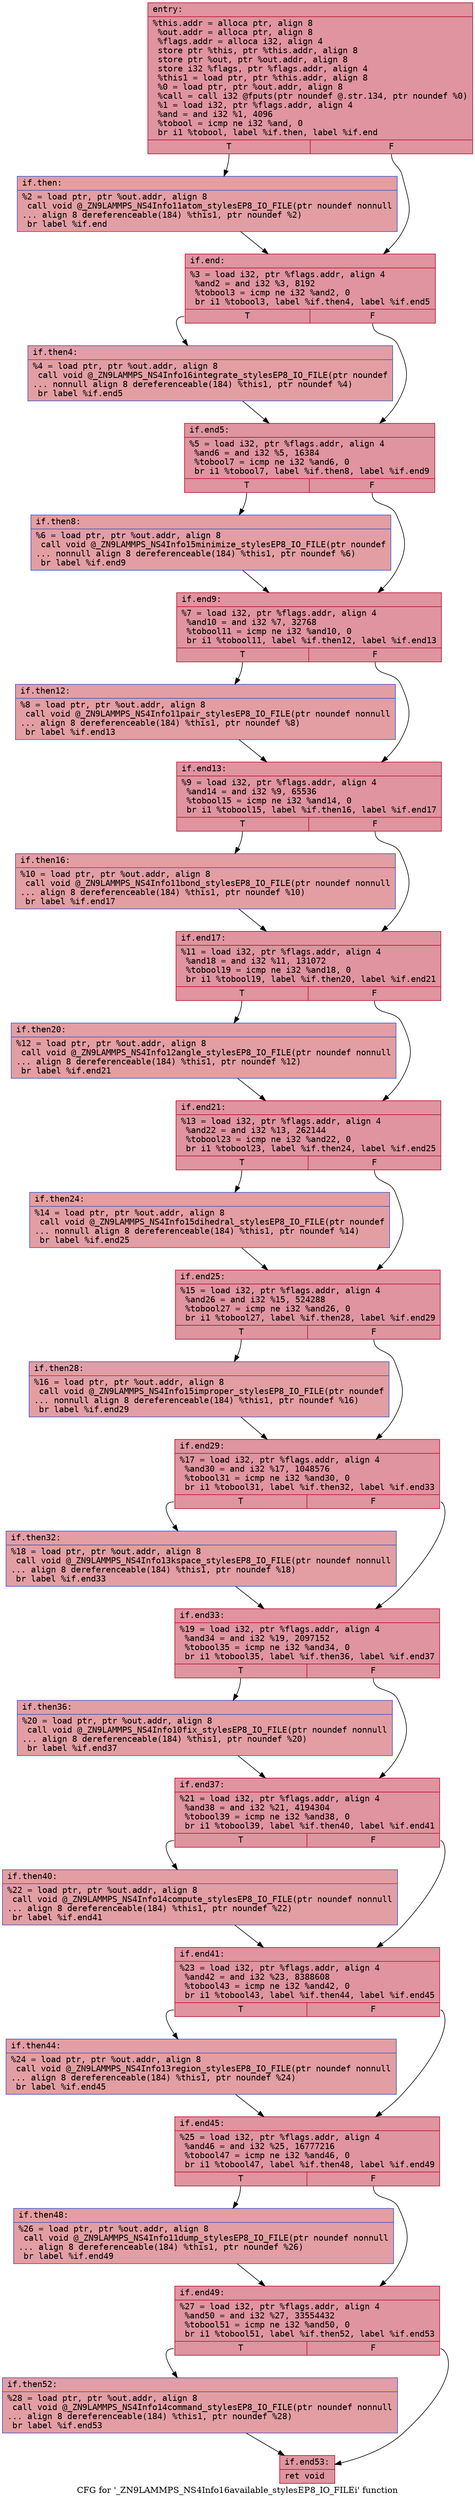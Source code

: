 digraph "CFG for '_ZN9LAMMPS_NS4Info16available_stylesEP8_IO_FILEi' function" {
	label="CFG for '_ZN9LAMMPS_NS4Info16available_stylesEP8_IO_FILEi' function";

	Node0x56284669e730 [shape=record,color="#b70d28ff", style=filled, fillcolor="#b70d2870" fontname="Courier",label="{entry:\l|  %this.addr = alloca ptr, align 8\l  %out.addr = alloca ptr, align 8\l  %flags.addr = alloca i32, align 4\l  store ptr %this, ptr %this.addr, align 8\l  store ptr %out, ptr %out.addr, align 8\l  store i32 %flags, ptr %flags.addr, align 4\l  %this1 = load ptr, ptr %this.addr, align 8\l  %0 = load ptr, ptr %out.addr, align 8\l  %call = call i32 @fputs(ptr noundef @.str.134, ptr noundef %0)\l  %1 = load i32, ptr %flags.addr, align 4\l  %and = and i32 %1, 4096\l  %tobool = icmp ne i32 %and, 0\l  br i1 %tobool, label %if.then, label %if.end\l|{<s0>T|<s1>F}}"];
	Node0x56284669e730:s0 -> Node0x56284669edf0[tooltip="entry -> if.then\nProbability 50.00%" ];
	Node0x56284669e730:s1 -> Node0x56284669ee60[tooltip="entry -> if.end\nProbability 50.00%" ];
	Node0x56284669edf0 [shape=record,color="#3d50c3ff", style=filled, fillcolor="#be242e70" fontname="Courier",label="{if.then:\l|  %2 = load ptr, ptr %out.addr, align 8\l  call void @_ZN9LAMMPS_NS4Info11atom_stylesEP8_IO_FILE(ptr noundef nonnull\l... align 8 dereferenceable(184) %this1, ptr noundef %2)\l  br label %if.end\l}"];
	Node0x56284669edf0 -> Node0x56284669ee60[tooltip="if.then -> if.end\nProbability 100.00%" ];
	Node0x56284669ee60 [shape=record,color="#b70d28ff", style=filled, fillcolor="#b70d2870" fontname="Courier",label="{if.end:\l|  %3 = load i32, ptr %flags.addr, align 4\l  %and2 = and i32 %3, 8192\l  %tobool3 = icmp ne i32 %and2, 0\l  br i1 %tobool3, label %if.then4, label %if.end5\l|{<s0>T|<s1>F}}"];
	Node0x56284669ee60:s0 -> Node0x56284669f580[tooltip="if.end -> if.then4\nProbability 50.00%" ];
	Node0x56284669ee60:s1 -> Node0x56284669f600[tooltip="if.end -> if.end5\nProbability 50.00%" ];
	Node0x56284669f580 [shape=record,color="#3d50c3ff", style=filled, fillcolor="#be242e70" fontname="Courier",label="{if.then4:\l|  %4 = load ptr, ptr %out.addr, align 8\l  call void @_ZN9LAMMPS_NS4Info16integrate_stylesEP8_IO_FILE(ptr noundef\l... nonnull align 8 dereferenceable(184) %this1, ptr noundef %4)\l  br label %if.end5\l}"];
	Node0x56284669f580 -> Node0x56284669f600[tooltip="if.then4 -> if.end5\nProbability 100.00%" ];
	Node0x56284669f600 [shape=record,color="#b70d28ff", style=filled, fillcolor="#b70d2870" fontname="Courier",label="{if.end5:\l|  %5 = load i32, ptr %flags.addr, align 4\l  %and6 = and i32 %5, 16384\l  %tobool7 = icmp ne i32 %and6, 0\l  br i1 %tobool7, label %if.then8, label %if.end9\l|{<s0>T|<s1>F}}"];
	Node0x56284669f600:s0 -> Node0x56284669fb80[tooltip="if.end5 -> if.then8\nProbability 50.00%" ];
	Node0x56284669f600:s1 -> Node0x56284669fc00[tooltip="if.end5 -> if.end9\nProbability 50.00%" ];
	Node0x56284669fb80 [shape=record,color="#3d50c3ff", style=filled, fillcolor="#be242e70" fontname="Courier",label="{if.then8:\l|  %6 = load ptr, ptr %out.addr, align 8\l  call void @_ZN9LAMMPS_NS4Info15minimize_stylesEP8_IO_FILE(ptr noundef\l... nonnull align 8 dereferenceable(184) %this1, ptr noundef %6)\l  br label %if.end9\l}"];
	Node0x56284669fb80 -> Node0x56284669fc00[tooltip="if.then8 -> if.end9\nProbability 100.00%" ];
	Node0x56284669fc00 [shape=record,color="#b70d28ff", style=filled, fillcolor="#b70d2870" fontname="Courier",label="{if.end9:\l|  %7 = load i32, ptr %flags.addr, align 4\l  %and10 = and i32 %7, 32768\l  %tobool11 = icmp ne i32 %and10, 0\l  br i1 %tobool11, label %if.then12, label %if.end13\l|{<s0>T|<s1>F}}"];
	Node0x56284669fc00:s0 -> Node0x5628466a01b0[tooltip="if.end9 -> if.then12\nProbability 50.00%" ];
	Node0x56284669fc00:s1 -> Node0x5628466a0230[tooltip="if.end9 -> if.end13\nProbability 50.00%" ];
	Node0x5628466a01b0 [shape=record,color="#3d50c3ff", style=filled, fillcolor="#be242e70" fontname="Courier",label="{if.then12:\l|  %8 = load ptr, ptr %out.addr, align 8\l  call void @_ZN9LAMMPS_NS4Info11pair_stylesEP8_IO_FILE(ptr noundef nonnull\l... align 8 dereferenceable(184) %this1, ptr noundef %8)\l  br label %if.end13\l}"];
	Node0x5628466a01b0 -> Node0x5628466a0230[tooltip="if.then12 -> if.end13\nProbability 100.00%" ];
	Node0x5628466a0230 [shape=record,color="#b70d28ff", style=filled, fillcolor="#b70d2870" fontname="Courier",label="{if.end13:\l|  %9 = load i32, ptr %flags.addr, align 4\l  %and14 = and i32 %9, 65536\l  %tobool15 = icmp ne i32 %and14, 0\l  br i1 %tobool15, label %if.then16, label %if.end17\l|{<s0>T|<s1>F}}"];
	Node0x5628466a0230:s0 -> Node0x5628466a0950[tooltip="if.end13 -> if.then16\nProbability 50.00%" ];
	Node0x5628466a0230:s1 -> Node0x5628466a09d0[tooltip="if.end13 -> if.end17\nProbability 50.00%" ];
	Node0x5628466a0950 [shape=record,color="#3d50c3ff", style=filled, fillcolor="#be242e70" fontname="Courier",label="{if.then16:\l|  %10 = load ptr, ptr %out.addr, align 8\l  call void @_ZN9LAMMPS_NS4Info11bond_stylesEP8_IO_FILE(ptr noundef nonnull\l... align 8 dereferenceable(184) %this1, ptr noundef %10)\l  br label %if.end17\l}"];
	Node0x5628466a0950 -> Node0x5628466a09d0[tooltip="if.then16 -> if.end17\nProbability 100.00%" ];
	Node0x5628466a09d0 [shape=record,color="#b70d28ff", style=filled, fillcolor="#b70d2870" fontname="Courier",label="{if.end17:\l|  %11 = load i32, ptr %flags.addr, align 4\l  %and18 = and i32 %11, 131072\l  %tobool19 = icmp ne i32 %and18, 0\l  br i1 %tobool19, label %if.then20, label %if.end21\l|{<s0>T|<s1>F}}"];
	Node0x5628466a09d0:s0 -> Node0x5628466a0f70[tooltip="if.end17 -> if.then20\nProbability 50.00%" ];
	Node0x5628466a09d0:s1 -> Node0x5628466a0ff0[tooltip="if.end17 -> if.end21\nProbability 50.00%" ];
	Node0x5628466a0f70 [shape=record,color="#3d50c3ff", style=filled, fillcolor="#be242e70" fontname="Courier",label="{if.then20:\l|  %12 = load ptr, ptr %out.addr, align 8\l  call void @_ZN9LAMMPS_NS4Info12angle_stylesEP8_IO_FILE(ptr noundef nonnull\l... align 8 dereferenceable(184) %this1, ptr noundef %12)\l  br label %if.end21\l}"];
	Node0x5628466a0f70 -> Node0x5628466a0ff0[tooltip="if.then20 -> if.end21\nProbability 100.00%" ];
	Node0x5628466a0ff0 [shape=record,color="#b70d28ff", style=filled, fillcolor="#b70d2870" fontname="Courier",label="{if.end21:\l|  %13 = load i32, ptr %flags.addr, align 4\l  %and22 = and i32 %13, 262144\l  %tobool23 = icmp ne i32 %and22, 0\l  br i1 %tobool23, label %if.then24, label %if.end25\l|{<s0>T|<s1>F}}"];
	Node0x5628466a0ff0:s0 -> Node0x5628466a15d0[tooltip="if.end21 -> if.then24\nProbability 50.00%" ];
	Node0x5628466a0ff0:s1 -> Node0x5628466a1650[tooltip="if.end21 -> if.end25\nProbability 50.00%" ];
	Node0x5628466a15d0 [shape=record,color="#3d50c3ff", style=filled, fillcolor="#be242e70" fontname="Courier",label="{if.then24:\l|  %14 = load ptr, ptr %out.addr, align 8\l  call void @_ZN9LAMMPS_NS4Info15dihedral_stylesEP8_IO_FILE(ptr noundef\l... nonnull align 8 dereferenceable(184) %this1, ptr noundef %14)\l  br label %if.end25\l}"];
	Node0x5628466a15d0 -> Node0x5628466a1650[tooltip="if.then24 -> if.end25\nProbability 100.00%" ];
	Node0x5628466a1650 [shape=record,color="#b70d28ff", style=filled, fillcolor="#b70d2870" fontname="Courier",label="{if.end25:\l|  %15 = load i32, ptr %flags.addr, align 4\l  %and26 = and i32 %15, 524288\l  %tobool27 = icmp ne i32 %and26, 0\l  br i1 %tobool27, label %if.then28, label %if.end29\l|{<s0>T|<s1>F}}"];
	Node0x5628466a1650:s0 -> Node0x5628466a1c30[tooltip="if.end25 -> if.then28\nProbability 50.00%" ];
	Node0x5628466a1650:s1 -> Node0x5628466a1cb0[tooltip="if.end25 -> if.end29\nProbability 50.00%" ];
	Node0x5628466a1c30 [shape=record,color="#3d50c3ff", style=filled, fillcolor="#be242e70" fontname="Courier",label="{if.then28:\l|  %16 = load ptr, ptr %out.addr, align 8\l  call void @_ZN9LAMMPS_NS4Info15improper_stylesEP8_IO_FILE(ptr noundef\l... nonnull align 8 dereferenceable(184) %this1, ptr noundef %16)\l  br label %if.end29\l}"];
	Node0x5628466a1c30 -> Node0x5628466a1cb0[tooltip="if.then28 -> if.end29\nProbability 100.00%" ];
	Node0x5628466a1cb0 [shape=record,color="#b70d28ff", style=filled, fillcolor="#b70d2870" fontname="Courier",label="{if.end29:\l|  %17 = load i32, ptr %flags.addr, align 4\l  %and30 = and i32 %17, 1048576\l  %tobool31 = icmp ne i32 %and30, 0\l  br i1 %tobool31, label %if.then32, label %if.end33\l|{<s0>T|<s1>F}}"];
	Node0x5628466a1cb0:s0 -> Node0x5628466a2290[tooltip="if.end29 -> if.then32\nProbability 50.00%" ];
	Node0x5628466a1cb0:s1 -> Node0x5628466a2310[tooltip="if.end29 -> if.end33\nProbability 50.00%" ];
	Node0x5628466a2290 [shape=record,color="#3d50c3ff", style=filled, fillcolor="#be242e70" fontname="Courier",label="{if.then32:\l|  %18 = load ptr, ptr %out.addr, align 8\l  call void @_ZN9LAMMPS_NS4Info13kspace_stylesEP8_IO_FILE(ptr noundef nonnull\l... align 8 dereferenceable(184) %this1, ptr noundef %18)\l  br label %if.end33\l}"];
	Node0x5628466a2290 -> Node0x5628466a2310[tooltip="if.then32 -> if.end33\nProbability 100.00%" ];
	Node0x5628466a2310 [shape=record,color="#b70d28ff", style=filled, fillcolor="#b70d2870" fontname="Courier",label="{if.end33:\l|  %19 = load i32, ptr %flags.addr, align 4\l  %and34 = and i32 %19, 2097152\l  %tobool35 = icmp ne i32 %and34, 0\l  br i1 %tobool35, label %if.then36, label %if.end37\l|{<s0>T|<s1>F}}"];
	Node0x5628466a2310:s0 -> Node0x5628466a28f0[tooltip="if.end33 -> if.then36\nProbability 50.00%" ];
	Node0x5628466a2310:s1 -> Node0x5628466a2970[tooltip="if.end33 -> if.end37\nProbability 50.00%" ];
	Node0x5628466a28f0 [shape=record,color="#3d50c3ff", style=filled, fillcolor="#be242e70" fontname="Courier",label="{if.then36:\l|  %20 = load ptr, ptr %out.addr, align 8\l  call void @_ZN9LAMMPS_NS4Info10fix_stylesEP8_IO_FILE(ptr noundef nonnull\l... align 8 dereferenceable(184) %this1, ptr noundef %20)\l  br label %if.end37\l}"];
	Node0x5628466a28f0 -> Node0x5628466a2970[tooltip="if.then36 -> if.end37\nProbability 100.00%" ];
	Node0x5628466a2970 [shape=record,color="#b70d28ff", style=filled, fillcolor="#b70d2870" fontname="Courier",label="{if.end37:\l|  %21 = load i32, ptr %flags.addr, align 4\l  %and38 = and i32 %21, 4194304\l  %tobool39 = icmp ne i32 %and38, 0\l  br i1 %tobool39, label %if.then40, label %if.end41\l|{<s0>T|<s1>F}}"];
	Node0x5628466a2970:s0 -> Node0x5628466a3250[tooltip="if.end37 -> if.then40\nProbability 50.00%" ];
	Node0x5628466a2970:s1 -> Node0x5628466a32d0[tooltip="if.end37 -> if.end41\nProbability 50.00%" ];
	Node0x5628466a3250 [shape=record,color="#3d50c3ff", style=filled, fillcolor="#be242e70" fontname="Courier",label="{if.then40:\l|  %22 = load ptr, ptr %out.addr, align 8\l  call void @_ZN9LAMMPS_NS4Info14compute_stylesEP8_IO_FILE(ptr noundef nonnull\l... align 8 dereferenceable(184) %this1, ptr noundef %22)\l  br label %if.end41\l}"];
	Node0x5628466a3250 -> Node0x5628466a32d0[tooltip="if.then40 -> if.end41\nProbability 100.00%" ];
	Node0x5628466a32d0 [shape=record,color="#b70d28ff", style=filled, fillcolor="#b70d2870" fontname="Courier",label="{if.end41:\l|  %23 = load i32, ptr %flags.addr, align 4\l  %and42 = and i32 %23, 8388608\l  %tobool43 = icmp ne i32 %and42, 0\l  br i1 %tobool43, label %if.then44, label %if.end45\l|{<s0>T|<s1>F}}"];
	Node0x5628466a32d0:s0 -> Node0x5628466a38b0[tooltip="if.end41 -> if.then44\nProbability 50.00%" ];
	Node0x5628466a32d0:s1 -> Node0x5628466a3930[tooltip="if.end41 -> if.end45\nProbability 50.00%" ];
	Node0x5628466a38b0 [shape=record,color="#3d50c3ff", style=filled, fillcolor="#be242e70" fontname="Courier",label="{if.then44:\l|  %24 = load ptr, ptr %out.addr, align 8\l  call void @_ZN9LAMMPS_NS4Info13region_stylesEP8_IO_FILE(ptr noundef nonnull\l... align 8 dereferenceable(184) %this1, ptr noundef %24)\l  br label %if.end45\l}"];
	Node0x5628466a38b0 -> Node0x5628466a3930[tooltip="if.then44 -> if.end45\nProbability 100.00%" ];
	Node0x5628466a3930 [shape=record,color="#b70d28ff", style=filled, fillcolor="#b70d2870" fontname="Courier",label="{if.end45:\l|  %25 = load i32, ptr %flags.addr, align 4\l  %and46 = and i32 %25, 16777216\l  %tobool47 = icmp ne i32 %and46, 0\l  br i1 %tobool47, label %if.then48, label %if.end49\l|{<s0>T|<s1>F}}"];
	Node0x5628466a3930:s0 -> Node0x5628466a3f10[tooltip="if.end45 -> if.then48\nProbability 50.00%" ];
	Node0x5628466a3930:s1 -> Node0x5628466a3f90[tooltip="if.end45 -> if.end49\nProbability 50.00%" ];
	Node0x5628466a3f10 [shape=record,color="#3d50c3ff", style=filled, fillcolor="#be242e70" fontname="Courier",label="{if.then48:\l|  %26 = load ptr, ptr %out.addr, align 8\l  call void @_ZN9LAMMPS_NS4Info11dump_stylesEP8_IO_FILE(ptr noundef nonnull\l... align 8 dereferenceable(184) %this1, ptr noundef %26)\l  br label %if.end49\l}"];
	Node0x5628466a3f10 -> Node0x5628466a3f90[tooltip="if.then48 -> if.end49\nProbability 100.00%" ];
	Node0x5628466a3f90 [shape=record,color="#b70d28ff", style=filled, fillcolor="#b70d2870" fontname="Courier",label="{if.end49:\l|  %27 = load i32, ptr %flags.addr, align 4\l  %and50 = and i32 %27, 33554432\l  %tobool51 = icmp ne i32 %and50, 0\l  br i1 %tobool51, label %if.then52, label %if.end53\l|{<s0>T|<s1>F}}"];
	Node0x5628466a3f90:s0 -> Node0x5628466a45d0[tooltip="if.end49 -> if.then52\nProbability 50.00%" ];
	Node0x5628466a3f90:s1 -> Node0x5628466a4650[tooltip="if.end49 -> if.end53\nProbability 50.00%" ];
	Node0x5628466a45d0 [shape=record,color="#3d50c3ff", style=filled, fillcolor="#be242e70" fontname="Courier",label="{if.then52:\l|  %28 = load ptr, ptr %out.addr, align 8\l  call void @_ZN9LAMMPS_NS4Info14command_stylesEP8_IO_FILE(ptr noundef nonnull\l... align 8 dereferenceable(184) %this1, ptr noundef %28)\l  br label %if.end53\l}"];
	Node0x5628466a45d0 -> Node0x5628466a4650[tooltip="if.then52 -> if.end53\nProbability 100.00%" ];
	Node0x5628466a4650 [shape=record,color="#b70d28ff", style=filled, fillcolor="#b70d2870" fontname="Courier",label="{if.end53:\l|  ret void\l}"];
}
